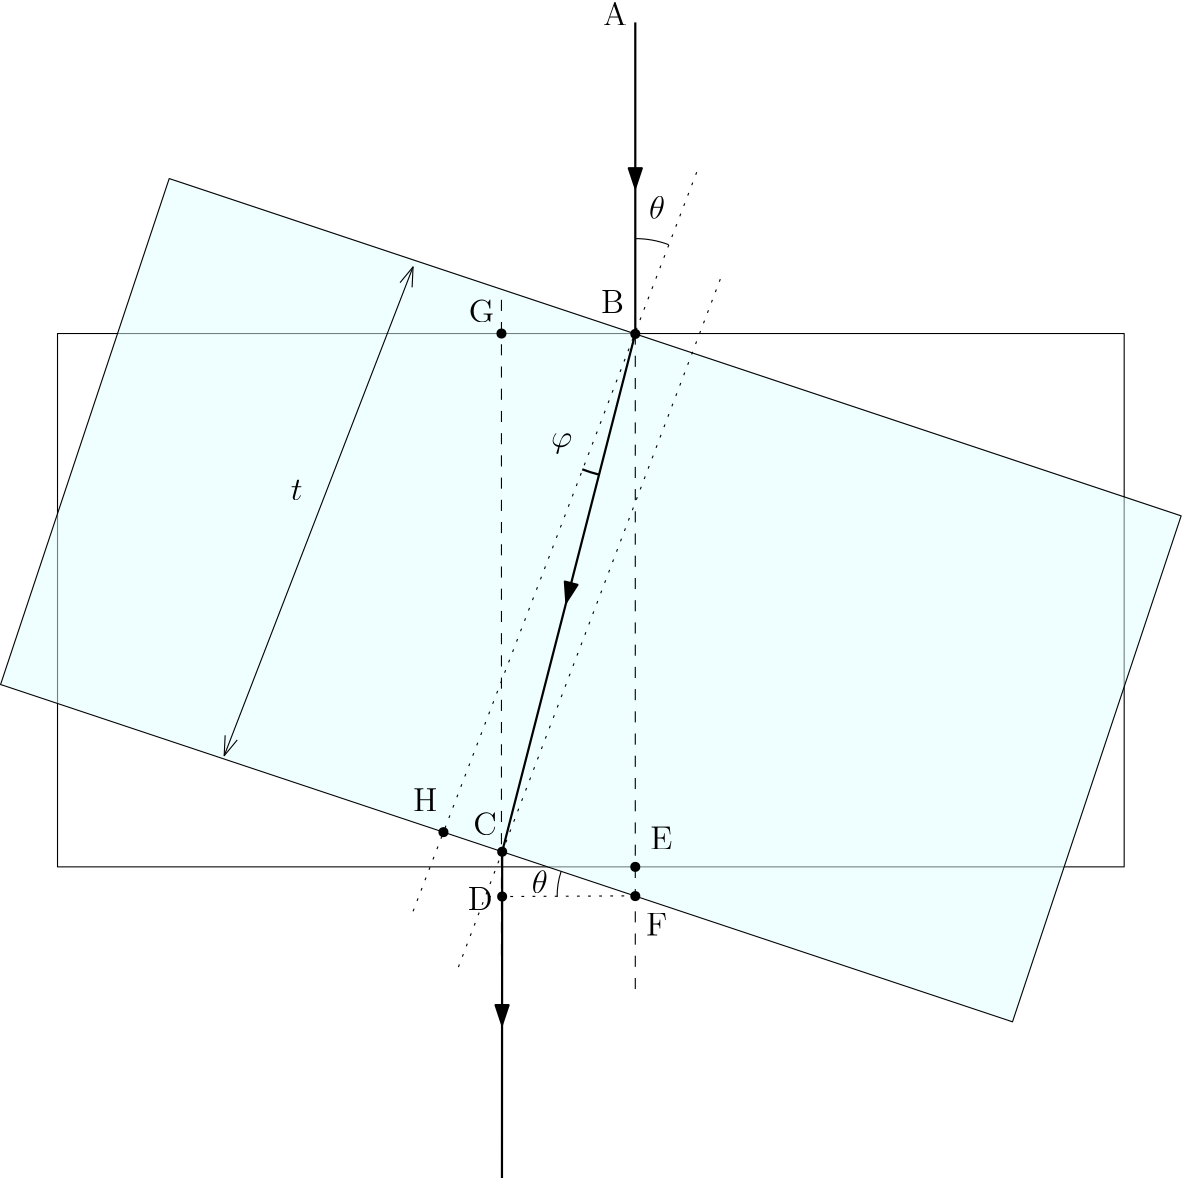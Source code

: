 <?xml version="1.0"?>
<!DOCTYPE ipe SYSTEM "ipe.dtd">
<ipe version="70218" creator="Ipe 7.2.20">
<info created="D:20201005225756" modified="D:20201005234922"/>
<ipestyle name="basic">
<symbol name="arrow/arc(spx)">
<path stroke="sym-stroke" fill="sym-stroke" pen="sym-pen">
0 0 m
-1 0.333 l
-1 -0.333 l
h
</path>
</symbol>
<symbol name="arrow/farc(spx)">
<path stroke="sym-stroke" fill="white" pen="sym-pen">
0 0 m
-1 0.333 l
-1 -0.333 l
h
</path>
</symbol>
<symbol name="arrow/ptarc(spx)">
<path stroke="sym-stroke" fill="sym-stroke" pen="sym-pen">
0 0 m
-1 0.333 l
-0.8 0 l
-1 -0.333 l
h
</path>
</symbol>
<symbol name="arrow/fptarc(spx)">
<path stroke="sym-stroke" fill="white" pen="sym-pen">
0 0 m
-1 0.333 l
-0.8 0 l
-1 -0.333 l
h
</path>
</symbol>
<symbol name="mark/circle(sx)" transformations="translations">
<path fill="sym-stroke">
0.6 0 0 0.6 0 0 e
0.4 0 0 0.4 0 0 e
</path>
</symbol>
<symbol name="mark/disk(sx)" transformations="translations">
<path fill="sym-stroke">
0.6 0 0 0.6 0 0 e
</path>
</symbol>
<symbol name="mark/fdisk(sfx)" transformations="translations">
<group>
<path fill="sym-fill">
0.5 0 0 0.5 0 0 e
</path>
<path fill="sym-stroke" fillrule="eofill">
0.6 0 0 0.6 0 0 e
0.4 0 0 0.4 0 0 e
</path>
</group>
</symbol>
<symbol name="mark/box(sx)" transformations="translations">
<path fill="sym-stroke" fillrule="eofill">
-0.6 -0.6 m
0.6 -0.6 l
0.6 0.6 l
-0.6 0.6 l
h
-0.4 -0.4 m
0.4 -0.4 l
0.4 0.4 l
-0.4 0.4 l
h
</path>
</symbol>
<symbol name="mark/square(sx)" transformations="translations">
<path fill="sym-stroke">
-0.6 -0.6 m
0.6 -0.6 l
0.6 0.6 l
-0.6 0.6 l
h
</path>
</symbol>
<symbol name="mark/fsquare(sfx)" transformations="translations">
<group>
<path fill="sym-fill">
-0.5 -0.5 m
0.5 -0.5 l
0.5 0.5 l
-0.5 0.5 l
h
</path>
<path fill="sym-stroke" fillrule="eofill">
-0.6 -0.6 m
0.6 -0.6 l
0.6 0.6 l
-0.6 0.6 l
h
-0.4 -0.4 m
0.4 -0.4 l
0.4 0.4 l
-0.4 0.4 l
h
</path>
</group>
</symbol>
<symbol name="mark/cross(sx)" transformations="translations">
<group>
<path fill="sym-stroke">
-0.43 -0.57 m
0.57 0.43 l
0.43 0.57 l
-0.57 -0.43 l
h
</path>
<path fill="sym-stroke">
-0.43 0.57 m
0.57 -0.43 l
0.43 -0.57 l
-0.57 0.43 l
h
</path>
</group>
</symbol>
<symbol name="arrow/fnormal(spx)">
<path stroke="sym-stroke" fill="white" pen="sym-pen">
0 0 m
-1 0.333 l
-1 -0.333 l
h
</path>
</symbol>
<symbol name="arrow/pointed(spx)">
<path stroke="sym-stroke" fill="sym-stroke" pen="sym-pen">
0 0 m
-1 0.333 l
-0.8 0 l
-1 -0.333 l
h
</path>
</symbol>
<symbol name="arrow/fpointed(spx)">
<path stroke="sym-stroke" fill="white" pen="sym-pen">
0 0 m
-1 0.333 l
-0.8 0 l
-1 -0.333 l
h
</path>
</symbol>
<symbol name="arrow/linear(spx)">
<path stroke="sym-stroke" pen="sym-pen">
-1 0.333 m
0 0 l
-1 -0.333 l
</path>
</symbol>
<symbol name="arrow/fdouble(spx)">
<path stroke="sym-stroke" fill="white" pen="sym-pen">
0 0 m
-1 0.333 l
-1 -0.333 l
h
-1 0 m
-2 0.333 l
-2 -0.333 l
h
</path>
</symbol>
<symbol name="arrow/double(spx)">
<path stroke="sym-stroke" fill="sym-stroke" pen="sym-pen">
0 0 m
-1 0.333 l
-1 -0.333 l
h
-1 0 m
-2 0.333 l
-2 -0.333 l
h
</path>
</symbol>
<symbol name="arrow/mid-normal(spx)">
<path stroke="sym-stroke" fill="sym-stroke" pen="sym-pen">
0.5 0 m
-0.5 0.333 l
-0.5 -0.333 l
h
</path>
</symbol>
<symbol name="arrow/mid-fnormal(spx)">
<path stroke="sym-stroke" fill="white" pen="sym-pen">
0.5 0 m
-0.5 0.333 l
-0.5 -0.333 l
h
</path>
</symbol>
<symbol name="arrow/mid-pointed(spx)">
<path stroke="sym-stroke" fill="sym-stroke" pen="sym-pen">
0.5 0 m
-0.5 0.333 l
-0.3 0 l
-0.5 -0.333 l
h
</path>
</symbol>
<symbol name="arrow/mid-fpointed(spx)">
<path stroke="sym-stroke" fill="white" pen="sym-pen">
0.5 0 m
-0.5 0.333 l
-0.3 0 l
-0.5 -0.333 l
h
</path>
</symbol>
<symbol name="arrow/mid-double(spx)">
<path stroke="sym-stroke" fill="sym-stroke" pen="sym-pen">
1 0 m
0 0.333 l
0 -0.333 l
h
0 0 m
-1 0.333 l
-1 -0.333 l
h
</path>
</symbol>
<symbol name="arrow/mid-fdouble(spx)">
<path stroke="sym-stroke" fill="white" pen="sym-pen">
1 0 m
0 0.333 l
0 -0.333 l
h
0 0 m
-1 0.333 l
-1 -0.333 l
h
</path>
</symbol>
<pen name="heavier" value="0.8"/>
<pen name="fat" value="1.2"/>
<pen name="ultrafat" value="2"/>
<symbolsize name="large" value="5"/>
<symbolsize name="small" value="2"/>
<symbolsize name="tiny" value="1.1"/>
<arrowsize name="large" value="10"/>
<arrowsize name="small" value="5"/>
<arrowsize name="tiny" value="3"/>
<color name="red" value="1 0 0"/>
<color name="blue" value="0 0 1"/>
<color name="green" value="0 1 0"/>
<color name="yellow" value="1 1 0"/>
<color name="orange" value="1 0.647 0"/>
<color name="gold" value="1 0.843 0"/>
<color name="purple" value="0.627 0.125 0.941"/>
<color name="gray" value="0.745"/>
<color name="brown" value="0.647 0.165 0.165"/>
<color name="navy" value="0 0 0.502"/>
<color name="pink" value="1 0.753 0.796"/>
<color name="seagreen" value="0.18 0.545 0.341"/>
<color name="turquoise" value="0.251 0.878 0.816"/>
<color name="violet" value="0.933 0.51 0.933"/>
<color name="darkblue" value="0 0 0.545"/>
<color name="darkcyan" value="0 0.545 0.545"/>
<color name="darkgray" value="0.663"/>
<color name="darkgreen" value="0 0.392 0"/>
<color name="darkmagenta" value="0.545 0 0.545"/>
<color name="darkorange" value="1 0.549 0"/>
<color name="darkred" value="0.545 0 0"/>
<color name="lightblue" value="0.678 0.847 0.902"/>
<color name="lightcyan" value="0.878 1 1"/>
<color name="lightgray" value="0.827"/>
<color name="lightgreen" value="0.565 0.933 0.565"/>
<color name="lightyellow" value="1 1 0.878"/>
<dashstyle name="dotted" value="[1 3] 0"/>
<dashstyle name="dashed" value="[4] 0"/>
<dashstyle name="dash dotted" value="[4 2 1 2] 0"/>
<dashstyle name="dash dot dotted" value="[4 2 1 2 1 2] 0"/>
<textsize name="large" value="\large"/>
<textsize name="Large" value="\Large"/>
<textsize name="LARGE" value="\LARGE"/>
<textsize name="huge" value="\huge"/>
<textsize name="Huge" value="\Huge"/>
<textsize name="small" value="\small"/>
<textsize name="footnote" value="\footnotesize"/>
<textsize name="tiny" value="\tiny"/>
<textstyle name="center" begin="\begin{center}" end="\end{center}"/>
<textstyle name="itemize" begin="\begin{itemize}" end="\end{itemize}"/>
<textstyle name="item" begin="\begin{itemize}\item{}" end="\end{itemize}"/>
<gridsize name="4 pts" value="4"/>
<gridsize name="8 pts (~3 mm)" value="8"/>
<gridsize name="16 pts (~6 mm)" value="16"/>
<gridsize name="32 pts (~12 mm)" value="32"/>
<gridsize name="10 pts (~3.5 mm)" value="10"/>
<gridsize name="20 pts (~7 mm)" value="20"/>
<gridsize name="14 pts (~5 mm)" value="14"/>
<gridsize name="28 pts (~10 mm)" value="28"/>
<gridsize name="56 pts (~20 mm)" value="56"/>
<anglesize name="90 deg" value="90"/>
<anglesize name="60 deg" value="60"/>
<anglesize name="45 deg" value="45"/>
<anglesize name="30 deg" value="30"/>
<anglesize name="22.5 deg" value="22.5"/>
<opacity name="10%" value="0.1"/>
<opacity name="30%" value="0.3"/>
<opacity name="50%" value="0.5"/>
<opacity name="75%" value="0.75"/>
<tiling name="falling" angle="-60" step="4" width="1"/>
<tiling name="rising" angle="30" step="4" width="1"/>
</ipestyle>
<page>
<layer name="alpha"/>
<view layers="alpha" active="alpha"/>
<path layer="alpha" matrix="1 0 0 1 0 -64" stroke="0" opacity="50%" stroke-opacity="opaque">
128 768 m
128 576 l
512 576 l
512 768 l
h
</path>
<path matrix="0.948683 -0.316228 0.316228 0.948683 -196.084 71.6777" stroke="black" fill="lightcyan" opacity="50%" stroke-opacity="opaque">
128 768 m
128 576 l
512 576 l
512 768 l
h
</path>
<path matrix="0.800371 0 0 0.794542 51.1051 101.907" stroke="black" dash="dotted">
256 496 m
384 832 l
</path>
<path matrix="0.740951 0 0 0.741412 82.6361 108.191" stroke="black" dash="dotted">
256 496 m
384 832 l
</path>
<path matrix="1 0 0 1 -76 24" stroke="black" arrow="linear/normal" rarrow="linear/normal">
264 528 m
332 704 l
</path>
<text matrix="1 0 0 1 8 8" transformations="translations" pos="204 636" stroke="black" type="label" width="4.227" height="7.353" depth="0" valign="baseline" size="large">$t$</text>
<path stroke="black" dash="dashed">
336 704 m
336 464 l
</path>
<path stroke="black">
348 736 m
34.176 0 0 34.176 336 704 336 738.176 a
</path>
<text matrix="1 0 0 1 0.914301 1.29942" transformations="translations" pos="340 744" stroke="black" type="label" width="5.78" height="8.302" depth="0" valign="baseline" size="large">$\theta$</text>
<text matrix="1 0 0 1 -22.3379 35.0971" transformations="translations" pos="328 628" stroke="black" type="label" width="7.668" height="5.152" depth="2.32" valign="baseline" size="large">$\varphi$</text>
<path matrix="1.72085 0.00703503 -0.0134251 0.90176 -235.472 46.9945" stroke="black" dash="dotted">
336 501.474 m
304.13 501.409 l
</path>
<text matrix="1 0 0 1 -16.0325 5.95522" transformations="translations" pos="339.695 705.455" stroke="black" type="label" width="8.29" height="8.169" depth="0" valign="baseline" size="large">B</text>
<text matrix="1 0 0 1 -17.3252 0.658495" transformations="translations" pos="341.619 814.245" stroke="black" type="label" width="8.775" height="8.169" depth="0" valign="baseline" size="large">A</text>
<text matrix="1 0 0 1 -13.06 18.2571" transformations="translations" pos="290.748 505.138" stroke="black" type="label" width="8.454" height="8.169" depth="0" valign="baseline" size="large">C</text>
<text matrix="1 0 0 1 -14.0791 106.105" transformations="translations" pos="289.778 390.378" stroke="black" type="label" width="8.94" height="8.169" depth="0" valign="baseline" size="large">D</text>
<text matrix="1 0 0 1 5.3992 6.25339" transformations="translations" pos="336 512" stroke="black" type="label" width="7.965" height="8.169" depth="0" valign="baseline" size="large">E</text>
<text matrix="1 0 0 1 3.86713 -14.1834" transformations="translations" pos="336 501.474" stroke="black" type="label" width="7.639" height="8.169" depth="0" valign="baseline" size="large">F</text>
<use name="mark/disk(sx)" pos="336 512" size="normal" stroke="black"/>
<use name="mark/disk(sx)" pos="336 501.474" size="normal" stroke="black"/>
<use name="mark/disk(sx)" pos="336 703.86" size="normal" stroke="black"/>
<path matrix="1 0 0 1 32.1056 -10.4908" stroke="black">
275.764 511.685 m
28.2376 0 0 -28.2376 304 512 277.187 520.857 a
</path>
<text matrix="1 0 0 1 -41.3132 -241.479" transformations="translations" pos="340 744" stroke="black" type="label" width="5.78" height="8.302" depth="0" valign="baseline" size="large" style="math">\theta</text>
<path stroke="black" pen="heavier" arrow="mid-normal/normal">
336 816 m
336 704 l
</path>
<path stroke="black" pen="heavier" arrow="mid-normal/normal">
336 704 m
288.077 517.448 l
</path>
<path stroke="black" pen="heavier" arrow="mid-normal/normal">
288.077 517.448 m
288 400 l
</path>
<use name="mark/disk(sx)" pos="288.077 517.448" size="normal" stroke="black"/>
<use name="mark/disk(sx)" pos="288.066 501.32" size="normal" stroke="black"/>
<path stroke="black" pen="heavier">
316.891 655.129 m
52.3322 0 0 52.3322 335.792 703.929 322.834 653.226 a
</path>
<path matrix="1 0 0 1 -48.181 12.145" stroke="black" dash="dashed">
336 704 m
336 464 l
</path>
<use name="mark/disk(sx)" pos="287.819 704" size="normal" stroke="black"/>
<text matrix="1 0 0 1 0 -4" transformations="translations" pos="276 712" stroke="black" type="label" width="9.185" height="8.169" depth="0" valign="baseline" size="large">G</text>
<use name="mark/disk(sx)" pos="266.935 524.495" size="normal" stroke="black"/>
<text matrix="1 0 0 1 -4 0" transformations="translations" pos="260 532" stroke="black" type="label" width="8.775" height="8.169" depth="0" valign="baseline" size="large">H</text>
</page>
</ipe>
